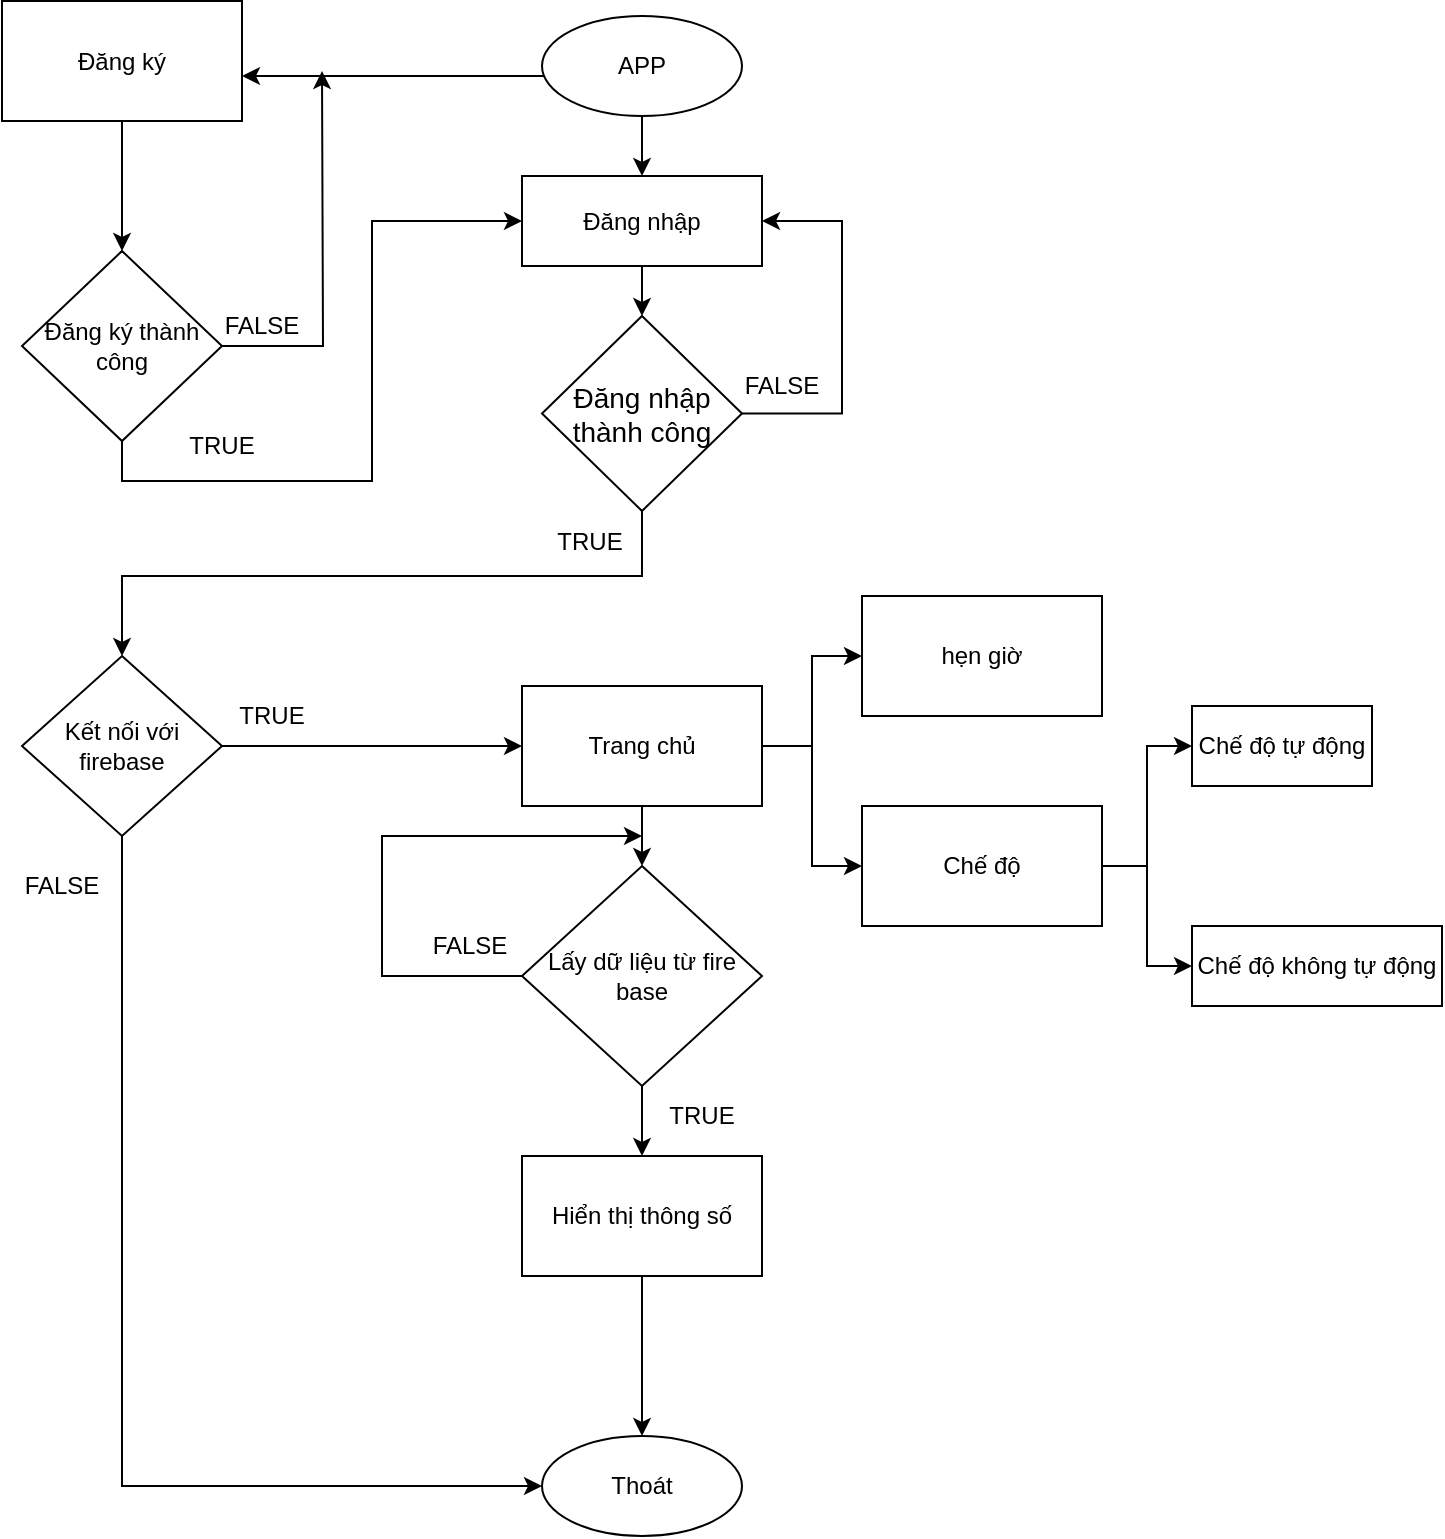<mxfile version="21.3.7" type="github">
  <diagram name="Trang-1" id="vd_IC0QnZR6WQDuj_e-0">
    <mxGraphModel dx="996" dy="541" grid="1" gridSize="10" guides="1" tooltips="1" connect="1" arrows="1" fold="1" page="1" pageScale="1" pageWidth="827" pageHeight="1169" math="0" shadow="0">
      <root>
        <mxCell id="0" />
        <mxCell id="1" parent="0" />
        <mxCell id="nbKRNy8KarKHfk9hv2lN-37" value="" style="edgeStyle=orthogonalEdgeStyle;rounded=0;orthogonalLoop=1;jettySize=auto;html=1;" parent="1" source="nbKRNy8KarKHfk9hv2lN-34" target="nbKRNy8KarKHfk9hv2lN-36" edge="1">
          <mxGeometry relative="1" as="geometry" />
        </mxCell>
        <mxCell id="nbKRNy8KarKHfk9hv2lN-56" value="" style="edgeStyle=orthogonalEdgeStyle;rounded=0;orthogonalLoop=1;jettySize=auto;html=1;" parent="1" source="nbKRNy8KarKHfk9hv2lN-34" target="nbKRNy8KarKHfk9hv2lN-55" edge="1">
          <mxGeometry relative="1" as="geometry">
            <Array as="points">
              <mxPoint x="290" y="80" />
              <mxPoint x="290" y="80" />
            </Array>
          </mxGeometry>
        </mxCell>
        <mxCell id="nbKRNy8KarKHfk9hv2lN-34" value="APP" style="ellipse;whiteSpace=wrap;html=1;" parent="1" vertex="1">
          <mxGeometry x="330" y="50" width="100" height="50" as="geometry" />
        </mxCell>
        <mxCell id="nbKRNy8KarKHfk9hv2lN-44" value="" style="edgeStyle=orthogonalEdgeStyle;rounded=0;orthogonalLoop=1;jettySize=auto;html=1;" parent="1" source="nbKRNy8KarKHfk9hv2lN-36" target="nbKRNy8KarKHfk9hv2lN-43" edge="1">
          <mxGeometry relative="1" as="geometry" />
        </mxCell>
        <mxCell id="nbKRNy8KarKHfk9hv2lN-36" value="Đăng nhập" style="whiteSpace=wrap;html=1;" parent="1" vertex="1">
          <mxGeometry x="320" y="130" width="120" height="45" as="geometry" />
        </mxCell>
        <mxCell id="nbKRNy8KarKHfk9hv2lN-45" style="edgeStyle=orthogonalEdgeStyle;rounded=0;orthogonalLoop=1;jettySize=auto;html=1;entryX=1;entryY=0.5;entryDx=0;entryDy=0;" parent="1" source="nbKRNy8KarKHfk9hv2lN-43" target="nbKRNy8KarKHfk9hv2lN-36" edge="1">
          <mxGeometry relative="1" as="geometry">
            <mxPoint x="510" y="150" as="targetPoint" />
            <Array as="points">
              <mxPoint x="480" y="249" />
              <mxPoint x="480" y="152" />
            </Array>
          </mxGeometry>
        </mxCell>
        <mxCell id="nbKRNy8KarKHfk9hv2lN-70" value="" style="edgeStyle=orthogonalEdgeStyle;rounded=0;orthogonalLoop=1;jettySize=auto;html=1;" parent="1" source="nbKRNy8KarKHfk9hv2lN-43" target="nbKRNy8KarKHfk9hv2lN-69" edge="1">
          <mxGeometry relative="1" as="geometry">
            <Array as="points">
              <mxPoint x="380" y="330" />
              <mxPoint x="120" y="330" />
            </Array>
          </mxGeometry>
        </mxCell>
        <mxCell id="nbKRNy8KarKHfk9hv2lN-43" value="&lt;div style=&quot;&quot;&gt;&lt;span style=&quot;background-color: initial;&quot;&gt;&lt;font style=&quot;font-size: 14px;&quot;&gt;Đăng nhập thành công&lt;/font&gt;&lt;/span&gt;&lt;/div&gt;" style="rhombus;whiteSpace=wrap;html=1;align=center;" parent="1" vertex="1">
          <mxGeometry x="330" y="200" width="100" height="97.5" as="geometry" />
        </mxCell>
        <mxCell id="nbKRNy8KarKHfk9hv2lN-47" value="FALSE" style="text;html=1;strokeColor=none;fillColor=none;align=center;verticalAlign=middle;whiteSpace=wrap;rounded=0;" parent="1" vertex="1">
          <mxGeometry x="420" y="220" width="60" height="30" as="geometry" />
        </mxCell>
        <mxCell id="nbKRNy8KarKHfk9hv2lN-86" value="" style="edgeStyle=orthogonalEdgeStyle;rounded=0;orthogonalLoop=1;jettySize=auto;html=1;" parent="1" source="nbKRNy8KarKHfk9hv2lN-50" target="nbKRNy8KarKHfk9hv2lN-85" edge="1">
          <mxGeometry relative="1" as="geometry" />
        </mxCell>
        <mxCell id="nbKRNy8KarKHfk9hv2lN-100" style="edgeStyle=orthogonalEdgeStyle;rounded=0;orthogonalLoop=1;jettySize=auto;html=1;exitX=1;exitY=0.5;exitDx=0;exitDy=0;entryX=0;entryY=0.5;entryDx=0;entryDy=0;" parent="1" source="nbKRNy8KarKHfk9hv2lN-50" target="nbKRNy8KarKHfk9hv2lN-65" edge="1">
          <mxGeometry relative="1" as="geometry" />
        </mxCell>
        <mxCell id="nbKRNy8KarKHfk9hv2lN-101" style="edgeStyle=orthogonalEdgeStyle;rounded=0;orthogonalLoop=1;jettySize=auto;html=1;exitX=1;exitY=0.5;exitDx=0;exitDy=0;entryX=0;entryY=0.5;entryDx=0;entryDy=0;" parent="1" source="nbKRNy8KarKHfk9hv2lN-50" target="nbKRNy8KarKHfk9hv2lN-63" edge="1">
          <mxGeometry relative="1" as="geometry" />
        </mxCell>
        <mxCell id="nbKRNy8KarKHfk9hv2lN-50" value="Trang chủ" style="whiteSpace=wrap;html=1;" parent="1" vertex="1">
          <mxGeometry x="320" y="385" width="120" height="60" as="geometry" />
        </mxCell>
        <mxCell id="nbKRNy8KarKHfk9hv2lN-52" value="TRUE" style="text;html=1;strokeColor=none;fillColor=none;align=center;verticalAlign=middle;whiteSpace=wrap;rounded=0;" parent="1" vertex="1">
          <mxGeometry x="324" y="297.5" width="60" height="30" as="geometry" />
        </mxCell>
        <mxCell id="nbKRNy8KarKHfk9hv2lN-58" value="" style="edgeStyle=orthogonalEdgeStyle;rounded=0;orthogonalLoop=1;jettySize=auto;html=1;" parent="1" source="nbKRNy8KarKHfk9hv2lN-55" target="nbKRNy8KarKHfk9hv2lN-57" edge="1">
          <mxGeometry relative="1" as="geometry" />
        </mxCell>
        <mxCell id="nbKRNy8KarKHfk9hv2lN-55" value="Đăng ký" style="whiteSpace=wrap;html=1;" parent="1" vertex="1">
          <mxGeometry x="60" y="42.5" width="120" height="60" as="geometry" />
        </mxCell>
        <mxCell id="nbKRNy8KarKHfk9hv2lN-59" style="edgeStyle=orthogonalEdgeStyle;rounded=0;orthogonalLoop=1;jettySize=auto;html=1;" parent="1" source="nbKRNy8KarKHfk9hv2lN-57" edge="1">
          <mxGeometry relative="1" as="geometry">
            <mxPoint x="220" y="77.5" as="targetPoint" />
          </mxGeometry>
        </mxCell>
        <mxCell id="nbKRNy8KarKHfk9hv2lN-61" style="edgeStyle=orthogonalEdgeStyle;rounded=0;orthogonalLoop=1;jettySize=auto;html=1;exitX=0.5;exitY=1;exitDx=0;exitDy=0;entryX=0;entryY=0.5;entryDx=0;entryDy=0;" parent="1" source="nbKRNy8KarKHfk9hv2lN-57" target="nbKRNy8KarKHfk9hv2lN-36" edge="1">
          <mxGeometry relative="1" as="geometry" />
        </mxCell>
        <mxCell id="nbKRNy8KarKHfk9hv2lN-57" value="Đăng ký thành công" style="rhombus;whiteSpace=wrap;html=1;" parent="1" vertex="1">
          <mxGeometry x="70" y="167.5" width="100" height="95" as="geometry" />
        </mxCell>
        <mxCell id="nbKRNy8KarKHfk9hv2lN-60" value="FALSE" style="text;html=1;strokeColor=none;fillColor=none;align=center;verticalAlign=middle;whiteSpace=wrap;rounded=0;" parent="1" vertex="1">
          <mxGeometry x="160" y="190" width="60" height="30" as="geometry" />
        </mxCell>
        <mxCell id="nbKRNy8KarKHfk9hv2lN-62" value="TRUE" style="text;html=1;strokeColor=none;fillColor=none;align=center;verticalAlign=middle;whiteSpace=wrap;rounded=0;" parent="1" vertex="1">
          <mxGeometry x="140" y="250" width="60" height="30" as="geometry" />
        </mxCell>
        <mxCell id="nbKRNy8KarKHfk9hv2lN-102" style="edgeStyle=orthogonalEdgeStyle;rounded=0;orthogonalLoop=1;jettySize=auto;html=1;exitX=1;exitY=0.5;exitDx=0;exitDy=0;entryX=0;entryY=0.5;entryDx=0;entryDy=0;" parent="1" source="nbKRNy8KarKHfk9hv2lN-63" target="nbKRNy8KarKHfk9hv2lN-76" edge="1">
          <mxGeometry relative="1" as="geometry" />
        </mxCell>
        <mxCell id="nbKRNy8KarKHfk9hv2lN-103" style="edgeStyle=orthogonalEdgeStyle;rounded=0;orthogonalLoop=1;jettySize=auto;html=1;exitX=1;exitY=0.5;exitDx=0;exitDy=0;entryX=0;entryY=0.5;entryDx=0;entryDy=0;" parent="1" source="nbKRNy8KarKHfk9hv2lN-63" target="nbKRNy8KarKHfk9hv2lN-78" edge="1">
          <mxGeometry relative="1" as="geometry" />
        </mxCell>
        <mxCell id="nbKRNy8KarKHfk9hv2lN-63" value="Chế độ" style="whiteSpace=wrap;html=1;" parent="1" vertex="1">
          <mxGeometry x="490" y="445" width="120" height="60" as="geometry" />
        </mxCell>
        <mxCell id="nbKRNy8KarKHfk9hv2lN-65" value="hẹn giờ" style="whiteSpace=wrap;html=1;" parent="1" vertex="1">
          <mxGeometry x="490" y="340" width="120" height="60" as="geometry" />
        </mxCell>
        <mxCell id="nbKRNy8KarKHfk9hv2lN-71" value="" style="edgeStyle=orthogonalEdgeStyle;rounded=0;orthogonalLoop=1;jettySize=auto;html=1;" parent="1" source="nbKRNy8KarKHfk9hv2lN-69" target="nbKRNy8KarKHfk9hv2lN-50" edge="1">
          <mxGeometry relative="1" as="geometry" />
        </mxCell>
        <mxCell id="nbKRNy8KarKHfk9hv2lN-104" style="edgeStyle=orthogonalEdgeStyle;rounded=0;orthogonalLoop=1;jettySize=auto;html=1;exitX=0.5;exitY=1;exitDx=0;exitDy=0;entryX=0;entryY=0.5;entryDx=0;entryDy=0;" parent="1" source="nbKRNy8KarKHfk9hv2lN-69" target="nbKRNy8KarKHfk9hv2lN-98" edge="1">
          <mxGeometry relative="1" as="geometry" />
        </mxCell>
        <mxCell id="nbKRNy8KarKHfk9hv2lN-69" value="Kết nối với firebase" style="rhombus;whiteSpace=wrap;html=1;" parent="1" vertex="1">
          <mxGeometry x="70" y="370" width="100" height="90" as="geometry" />
        </mxCell>
        <mxCell id="nbKRNy8KarKHfk9hv2lN-72" value="TRUE" style="text;html=1;strokeColor=none;fillColor=none;align=center;verticalAlign=middle;whiteSpace=wrap;rounded=0;" parent="1" vertex="1">
          <mxGeometry x="165" y="385" width="60" height="30" as="geometry" />
        </mxCell>
        <mxCell id="nbKRNy8KarKHfk9hv2lN-75" value="FALSE" style="text;html=1;strokeColor=none;fillColor=none;align=center;verticalAlign=middle;whiteSpace=wrap;rounded=0;" parent="1" vertex="1">
          <mxGeometry x="60" y="470" width="60" height="30" as="geometry" />
        </mxCell>
        <mxCell id="nbKRNy8KarKHfk9hv2lN-76" value="Chế độ tự động" style="whiteSpace=wrap;html=1;" parent="1" vertex="1">
          <mxGeometry x="655" y="395" width="90" height="40" as="geometry" />
        </mxCell>
        <mxCell id="nbKRNy8KarKHfk9hv2lN-78" value="Chế độ không tự động" style="whiteSpace=wrap;html=1;" parent="1" vertex="1">
          <mxGeometry x="655" y="505" width="125" height="40" as="geometry" />
        </mxCell>
        <mxCell id="nbKRNy8KarKHfk9hv2lN-91" value="" style="edgeStyle=orthogonalEdgeStyle;rounded=0;orthogonalLoop=1;jettySize=auto;html=1;" parent="1" source="nbKRNy8KarKHfk9hv2lN-85" target="nbKRNy8KarKHfk9hv2lN-90" edge="1">
          <mxGeometry relative="1" as="geometry" />
        </mxCell>
        <mxCell id="nbKRNy8KarKHfk9hv2lN-85" value="Lấy dữ liệu từ fire base" style="rhombus;whiteSpace=wrap;html=1;" parent="1" vertex="1">
          <mxGeometry x="320" y="475" width="120" height="110" as="geometry" />
        </mxCell>
        <mxCell id="nbKRNy8KarKHfk9hv2lN-95" value="" style="edgeStyle=orthogonalEdgeStyle;rounded=0;orthogonalLoop=1;jettySize=auto;html=1;" parent="1" source="nbKRNy8KarKHfk9hv2lN-90" edge="1">
          <mxGeometry relative="1" as="geometry">
            <mxPoint x="380" y="760" as="targetPoint" />
          </mxGeometry>
        </mxCell>
        <mxCell id="nbKRNy8KarKHfk9hv2lN-90" value="Hiển thị thông số" style="whiteSpace=wrap;html=1;" parent="1" vertex="1">
          <mxGeometry x="320" y="620" width="120" height="60" as="geometry" />
        </mxCell>
        <mxCell id="nbKRNy8KarKHfk9hv2lN-92" value="TRUE" style="text;html=1;strokeColor=none;fillColor=none;align=center;verticalAlign=middle;whiteSpace=wrap;rounded=0;" parent="1" vertex="1">
          <mxGeometry x="380" y="585" width="60" height="30" as="geometry" />
        </mxCell>
        <mxCell id="nbKRNy8KarKHfk9hv2lN-93" value="FALSE" style="text;html=1;strokeColor=none;fillColor=none;align=center;verticalAlign=middle;whiteSpace=wrap;rounded=0;" parent="1" vertex="1">
          <mxGeometry x="264" y="500" width="60" height="30" as="geometry" />
        </mxCell>
        <mxCell id="nbKRNy8KarKHfk9hv2lN-98" value="Thoát" style="ellipse;whiteSpace=wrap;html=1;" parent="1" vertex="1">
          <mxGeometry x="330" y="760" width="100" height="50" as="geometry" />
        </mxCell>
        <mxCell id="nbKRNy8KarKHfk9hv2lN-106" value="" style="endArrow=classic;html=1;rounded=0;exitX=0;exitY=0.5;exitDx=0;exitDy=0;" parent="1" source="nbKRNy8KarKHfk9hv2lN-85" edge="1">
          <mxGeometry width="50" height="50" relative="1" as="geometry">
            <mxPoint x="230" y="520" as="sourcePoint" />
            <mxPoint x="380" y="460" as="targetPoint" />
            <Array as="points">
              <mxPoint x="250" y="530" />
              <mxPoint x="250" y="460" />
              <mxPoint x="320" y="460" />
            </Array>
          </mxGeometry>
        </mxCell>
      </root>
    </mxGraphModel>
  </diagram>
</mxfile>
